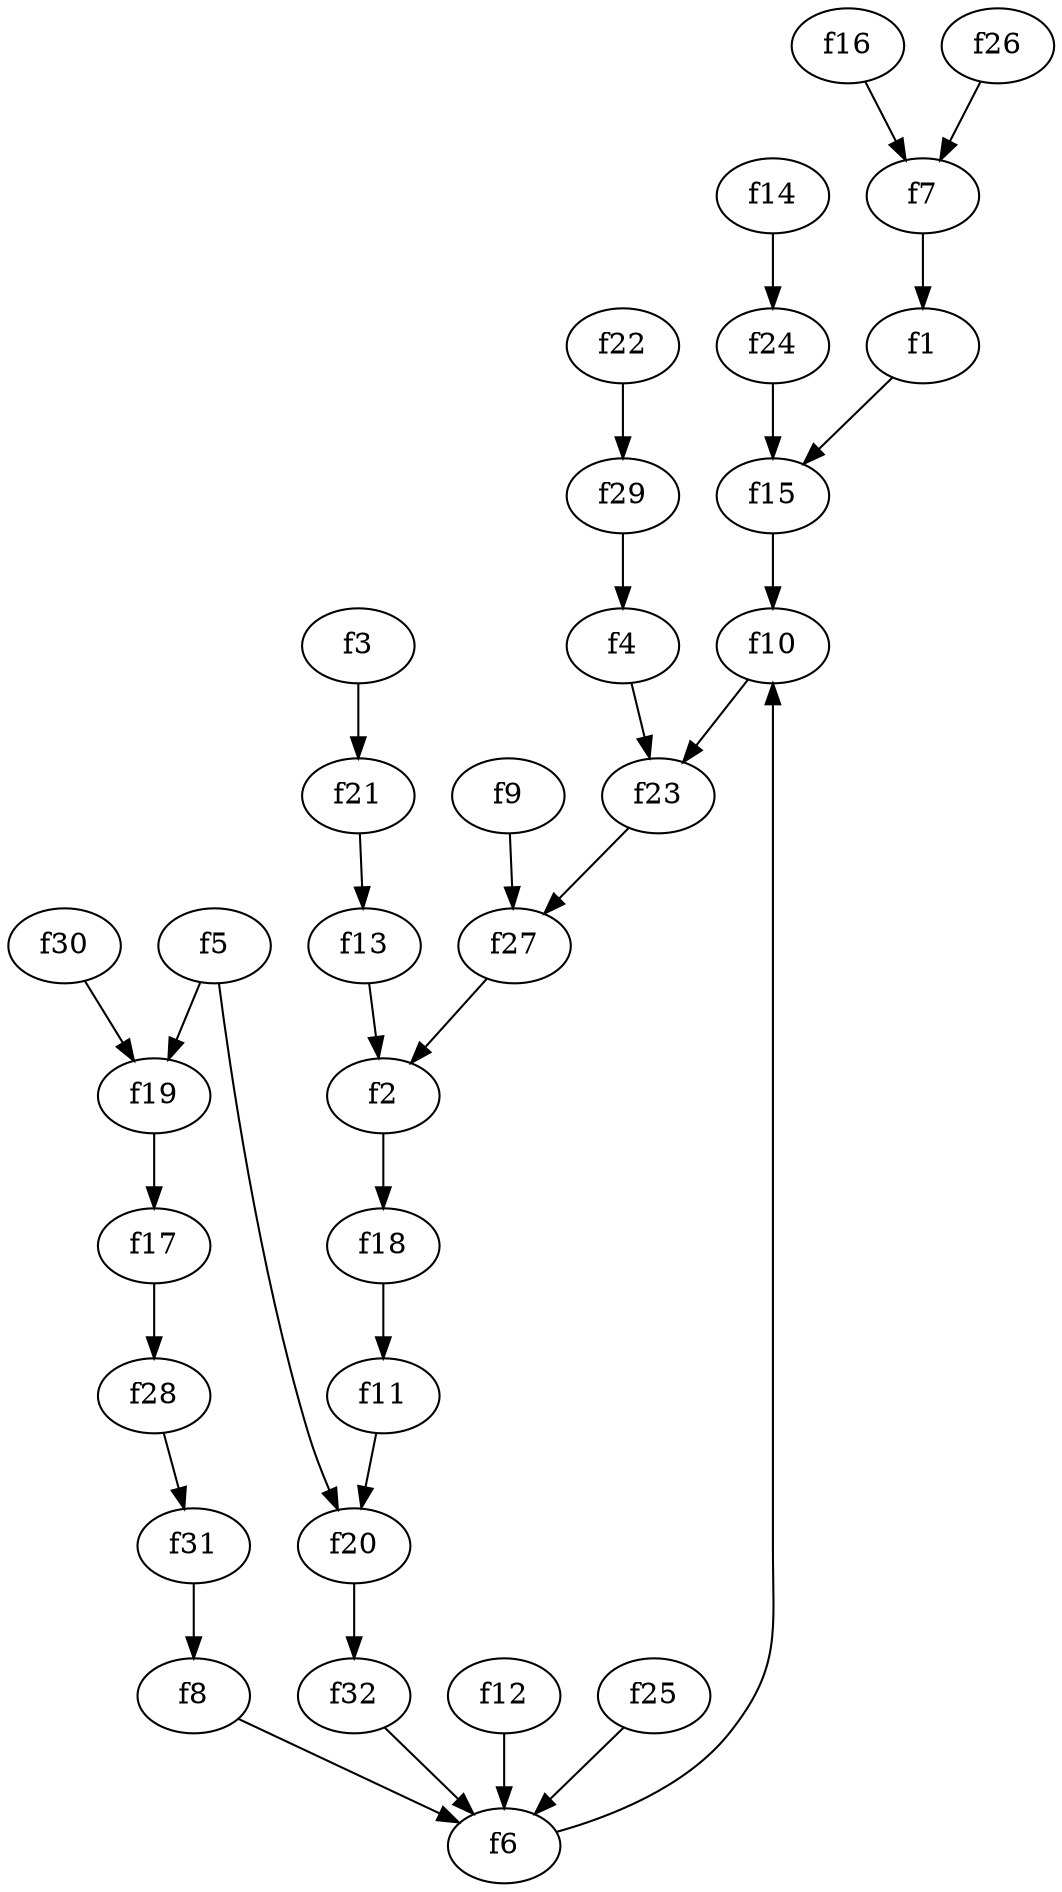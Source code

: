 strict digraph  {
f1;
f2;
f3;
f4;
f5;
f6;
f7;
f8;
f9;
f10;
f11;
f12;
f13;
f14;
f15;
f16;
f17;
f18;
f19;
f20;
f21;
f22;
f23;
f24;
f25;
f26;
f27;
f28;
f29;
f30;
f31;
f32;
f1 -> f15  [weight=2];
f2 -> f18  [weight=2];
f3 -> f21  [weight=2];
f4 -> f23  [weight=2];
f5 -> f19  [weight=2];
f5 -> f20  [weight=2];
f6 -> f10  [weight=2];
f7 -> f1  [weight=2];
f8 -> f6  [weight=2];
f9 -> f27  [weight=2];
f10 -> f23  [weight=2];
f11 -> f20  [weight=2];
f12 -> f6  [weight=2];
f13 -> f2  [weight=2];
f14 -> f24  [weight=2];
f15 -> f10  [weight=2];
f16 -> f7  [weight=2];
f17 -> f28  [weight=2];
f18 -> f11  [weight=2];
f19 -> f17  [weight=2];
f20 -> f32  [weight=2];
f21 -> f13  [weight=2];
f22 -> f29  [weight=2];
f23 -> f27  [weight=2];
f24 -> f15  [weight=2];
f25 -> f6  [weight=2];
f26 -> f7  [weight=2];
f27 -> f2  [weight=2];
f28 -> f31  [weight=2];
f29 -> f4  [weight=2];
f30 -> f19  [weight=2];
f31 -> f8  [weight=2];
f32 -> f6  [weight=2];
}
